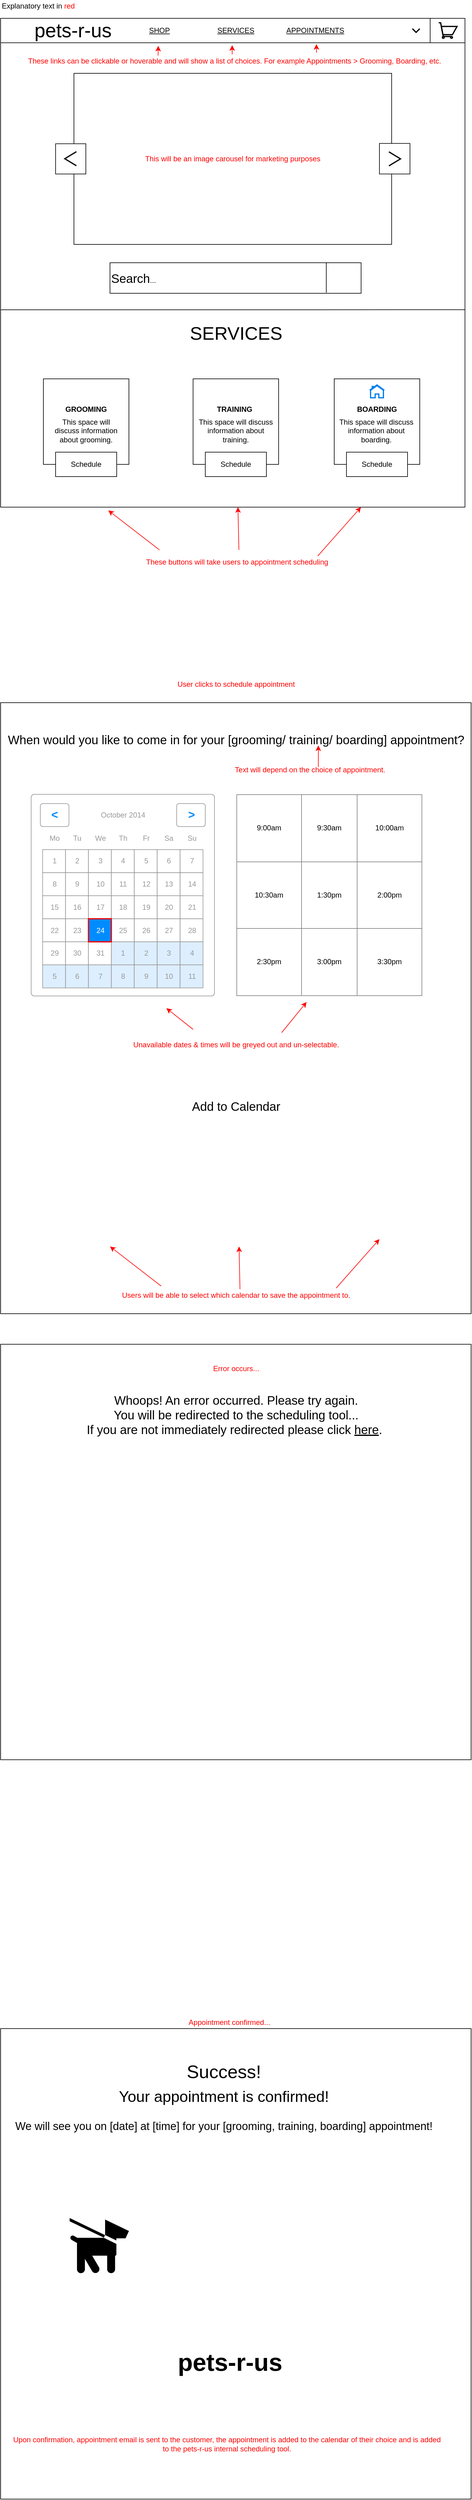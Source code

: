 <mxfile version="13.10.1" type="github">
  <diagram id="vqAz7mFe_bX8_XPS133d" name="Page-1">
    <mxGraphModel dx="1426" dy="794" grid="1" gridSize="10" guides="1" tooltips="1" connect="1" arrows="1" fold="1" page="1" pageScale="1" pageWidth="850" pageHeight="1100" math="0" shadow="0">
      <root>
        <mxCell id="0" />
        <mxCell id="1" parent="0" />
        <mxCell id="3avs3_zd8cKEyKvQoN6--27" value="" style="whiteSpace=wrap;html=1;aspect=fixed;" parent="1" vertex="1">
          <mxGeometry x="40" y="80" width="760" height="760" as="geometry" />
        </mxCell>
        <mxCell id="lcX1lfoyKaqcj_of0QZ5-1" value="&lt;font style=&quot;font-size: 32px&quot;&gt;&amp;nbsp; &amp;nbsp; &amp;nbsp; pets-r-us&lt;/font&gt;" style="rounded=0;whiteSpace=wrap;html=1;align=left;" parent="1" vertex="1">
          <mxGeometry x="40" y="40" width="760" height="40" as="geometry" />
        </mxCell>
        <mxCell id="lcX1lfoyKaqcj_of0QZ5-8" value="&lt;font style=&quot;font-size: 30px&quot;&gt;SERVICES&lt;/font&gt;" style="text;html=1;align=center;verticalAlign=middle;resizable=0;points=[];autosize=1;" parent="1" vertex="1">
          <mxGeometry x="339.5" y="540" width="170" height="30" as="geometry" />
        </mxCell>
        <mxCell id="3avs3_zd8cKEyKvQoN6--6" value="" style="shape=image;html=1;verticalAlign=top;verticalLabelPosition=bottom;labelBackgroundColor=#ffffff;imageAspect=0;aspect=fixed;image=https://cdn3.iconfinder.com/data/icons/fugue/icon_shadowless/user-silhouette.png" parent="1" vertex="1">
          <mxGeometry x="684" y="45" width="30" height="30" as="geometry" />
        </mxCell>
        <mxCell id="3avs3_zd8cKEyKvQoN6--7" value="" style="html=1;verticalLabelPosition=bottom;align=center;labelBackgroundColor=#ffffff;verticalAlign=top;strokeWidth=2;shadow=0;dashed=0;shape=mxgraph.ios7.icons.shopping_cart;" parent="1" vertex="1">
          <mxGeometry x="757" y="47.25" width="30" height="25.5" as="geometry" />
        </mxCell>
        <mxCell id="3avs3_zd8cKEyKvQoN6--8" value="" style="html=1;verticalLabelPosition=bottom;labelBackgroundColor=#ffffff;verticalAlign=top;shadow=0;dashed=0;strokeWidth=2;shape=mxgraph.ios7.misc.down;" parent="1" vertex="1">
          <mxGeometry x="714" y="57" width="12" height="6" as="geometry" />
        </mxCell>
        <mxCell id="3avs3_zd8cKEyKvQoN6--9" value="" style="endArrow=none;html=1;" parent="1" edge="1">
          <mxGeometry width="50" height="50" relative="1" as="geometry">
            <mxPoint x="743" y="80" as="sourcePoint" />
            <mxPoint x="743" y="40" as="targetPoint" />
          </mxGeometry>
        </mxCell>
        <mxCell id="3avs3_zd8cKEyKvQoN6--38" value="&lt;font color=&quot;#ff0000&quot;&gt;These links can be clickable or hoverable and will show a list of choices. For example Appointments &amp;gt; Grooming, Boarding, etc.&lt;/font&gt;" style="text;html=1;strokeColor=none;fillColor=none;align=center;verticalAlign=middle;whiteSpace=wrap;rounded=0;" parent="1" vertex="1">
          <mxGeometry x="73" y="100" width="700" height="20" as="geometry" />
        </mxCell>
        <mxCell id="3avs3_zd8cKEyKvQoN6--41" value="" style="endArrow=classic;html=1;strokeColor=#FF0000;entryX=0.68;entryY=-0.005;entryDx=0;entryDy=0;entryPerimeter=0;" parent="1" edge="1">
          <mxGeometry width="50" height="50" relative="1" as="geometry">
            <mxPoint x="557" y="96" as="sourcePoint" />
            <mxPoint x="556.8" y="82.2" as="targetPoint" />
          </mxGeometry>
        </mxCell>
        <mxCell id="3avs3_zd8cKEyKvQoN6--42" value="" style="endArrow=classic;html=1;strokeColor=#FF0000;" parent="1" edge="1">
          <mxGeometry width="50" height="50" relative="1" as="geometry">
            <mxPoint x="419" y="99" as="sourcePoint" />
            <mxPoint x="419" y="84" as="targetPoint" />
          </mxGeometry>
        </mxCell>
        <mxCell id="3avs3_zd8cKEyKvQoN6--43" value="Explanatory text in &lt;font color=&quot;#ff0000&quot;&gt;red&lt;/font&gt;" style="text;html=1;align=left;verticalAlign=middle;resizable=0;points=[];autosize=1;" parent="1" vertex="1">
          <mxGeometry x="40" y="10" width="130" height="20" as="geometry" />
        </mxCell>
        <mxCell id="3avs3_zd8cKEyKvQoN6--45" value="" style="endArrow=classic;html=1;strokeColor=#FF0000;exitX=0.151;exitY=-0.2;exitDx=0;exitDy=0;exitPerimeter=0;entryX=0.183;entryY=0;entryDx=0;entryDy=0;entryPerimeter=0;" parent="1" edge="1">
          <mxGeometry width="50" height="50" relative="1" as="geometry">
            <mxPoint x="297.7" y="101" as="sourcePoint" />
            <mxPoint x="298.08" y="85" as="targetPoint" />
          </mxGeometry>
        </mxCell>
        <mxCell id="3avs3_zd8cKEyKvQoN6--46" value="&lt;font color=&quot;#ff0000&quot;&gt;These buttons will take users to appointment scheduling&lt;/font&gt;" style="text;html=1;align=left;verticalAlign=middle;resizable=0;points=[];autosize=1;" parent="1" vertex="1">
          <mxGeometry x="276" y="920" width="310" height="20" as="geometry" />
        </mxCell>
        <mxCell id="3avs3_zd8cKEyKvQoN6--47" value="" style="endArrow=classic;html=1;strokeColor=#FF0000;entryX=0.776;entryY=1;entryDx=0;entryDy=0;entryPerimeter=0;" parent="1" target="3avs3_zd8cKEyKvQoN6--27" edge="1">
          <mxGeometry width="50" height="50" relative="1" as="geometry">
            <mxPoint x="559" y="920" as="sourcePoint" />
            <mxPoint x="610" y="870" as="targetPoint" />
          </mxGeometry>
        </mxCell>
        <mxCell id="3avs3_zd8cKEyKvQoN6--48" value="" style="endArrow=classic;html=1;strokeColor=#FF0000;" parent="1" target="3avs3_zd8cKEyKvQoN6--27" edge="1">
          <mxGeometry width="50" height="50" relative="1" as="geometry">
            <mxPoint x="430" y="910" as="sourcePoint" />
            <mxPoint x="480" y="860" as="targetPoint" />
          </mxGeometry>
        </mxCell>
        <mxCell id="3avs3_zd8cKEyKvQoN6--49" value="" style="endArrow=classic;html=1;strokeColor=#FF0000;entryX=0.232;entryY=1.007;entryDx=0;entryDy=0;entryPerimeter=0;" parent="1" target="3avs3_zd8cKEyKvQoN6--27" edge="1">
          <mxGeometry width="50" height="50" relative="1" as="geometry">
            <mxPoint x="300" y="910" as="sourcePoint" />
            <mxPoint x="250" y="880" as="targetPoint" />
          </mxGeometry>
        </mxCell>
        <mxCell id="o10lMuYCQR1ptEmExMKJ-1" value="&lt;u&gt;SHOP&lt;/u&gt;" style="text;html=1;strokeColor=none;fillColor=none;align=center;verticalAlign=middle;whiteSpace=wrap;rounded=0;" parent="1" vertex="1">
          <mxGeometry x="280" y="50" width="40" height="20" as="geometry" />
        </mxCell>
        <mxCell id="o10lMuYCQR1ptEmExMKJ-2" value="&lt;u&gt;SERVICES&lt;/u&gt;" style="text;html=1;strokeColor=none;fillColor=none;align=center;verticalAlign=middle;whiteSpace=wrap;rounded=0;" parent="1" vertex="1">
          <mxGeometry x="405" y="50" width="40" height="20" as="geometry" />
        </mxCell>
        <mxCell id="o10lMuYCQR1ptEmExMKJ-3" value="&lt;u&gt;APPOINTMENTS&lt;/u&gt;" style="text;html=1;strokeColor=none;fillColor=none;align=center;verticalAlign=middle;whiteSpace=wrap;rounded=0;" parent="1" vertex="1">
          <mxGeometry x="535" y="50" width="40" height="20" as="geometry" />
        </mxCell>
        <mxCell id="o10lMuYCQR1ptEmExMKJ-4" value="&lt;font color=&quot;#ff0000&quot;&gt;This will be an image carousel for marketing purposes&lt;/font&gt;" style="rounded=0;whiteSpace=wrap;html=1;strokeColor=#000000;" parent="1" vertex="1">
          <mxGeometry x="160" y="130" width="520" height="280" as="geometry" />
        </mxCell>
        <mxCell id="o10lMuYCQR1ptEmExMKJ-5" value="" style="whiteSpace=wrap;html=1;aspect=fixed;strokeColor=#000000;" parent="1" vertex="1">
          <mxGeometry x="130" y="245.25" width="49.5" height="49.5" as="geometry" />
        </mxCell>
        <mxCell id="o10lMuYCQR1ptEmExMKJ-6" value="" style="whiteSpace=wrap;html=1;aspect=fixed;strokeColor=#000000;" parent="1" vertex="1">
          <mxGeometry x="660" y="244.75" width="50" height="50" as="geometry" />
        </mxCell>
        <mxCell id="o10lMuYCQR1ptEmExMKJ-7" value="" style="html=1;verticalLabelPosition=bottom;labelBackgroundColor=#ffffff;verticalAlign=top;shadow=0;dashed=0;strokeWidth=2;shape=mxgraph.ios7.misc.down;direction=south;" parent="1" vertex="1">
          <mxGeometry x="145" y="258.25" width="19" height="23" as="geometry" />
        </mxCell>
        <mxCell id="o10lMuYCQR1ptEmExMKJ-8" value="" style="html=1;verticalLabelPosition=bottom;labelBackgroundColor=#ffffff;verticalAlign=top;shadow=0;dashed=0;strokeWidth=2;shape=mxgraph.ios7.misc.down;direction=north;" parent="1" vertex="1">
          <mxGeometry x="675.5" y="258.5" width="19" height="23" as="geometry" />
        </mxCell>
        <mxCell id="o10lMuYCQR1ptEmExMKJ-9" value="&lt;font style=&quot;font-size: 20px&quot;&gt;Search&lt;/font&gt;..." style="rounded=0;whiteSpace=wrap;html=1;strokeColor=#000000;align=left;" parent="1" vertex="1">
          <mxGeometry x="219" y="440" width="411" height="50" as="geometry" />
        </mxCell>
        <mxCell id="o10lMuYCQR1ptEmExMKJ-10" value="" style="shape=image;html=1;verticalAlign=top;verticalLabelPosition=bottom;labelBackgroundColor=#ffffff;imageAspect=0;aspect=fixed;image=https://cdn1.iconfinder.com/data/icons/science-technology-outline-24-px/24/Magnifier_magnifying_glass_search_search_web_searching_glass-128.png;strokeColor=#000000;" parent="1" vertex="1">
          <mxGeometry x="580" y="441" width="48" height="48" as="geometry" />
        </mxCell>
        <mxCell id="o10lMuYCQR1ptEmExMKJ-11" value="" style="endArrow=none;html=1;" parent="1" edge="1">
          <mxGeometry width="50" height="50" relative="1" as="geometry">
            <mxPoint x="573" y="489" as="sourcePoint" />
            <mxPoint x="573" y="440" as="targetPoint" />
          </mxGeometry>
        </mxCell>
        <mxCell id="o10lMuYCQR1ptEmExMKJ-12" value="" style="endArrow=none;html=1;strokeColor=#000000;entryX=1;entryY=0.592;entryDx=0;entryDy=0;entryPerimeter=0;" parent="1" edge="1">
          <mxGeometry width="50" height="50" relative="1" as="geometry">
            <mxPoint x="40" y="517" as="sourcePoint" />
            <mxPoint x="800" y="516.92" as="targetPoint" />
          </mxGeometry>
        </mxCell>
        <mxCell id="o10lMuYCQR1ptEmExMKJ-13" value="" style="whiteSpace=wrap;html=1;aspect=fixed;strokeColor=#000000;align=left;" parent="1" vertex="1">
          <mxGeometry x="110" y="630" width="140" height="140" as="geometry" />
        </mxCell>
        <mxCell id="o10lMuYCQR1ptEmExMKJ-14" value="&lt;span style=&quot;color: rgba(0 , 0 , 0 , 0) ; font-family: monospace ; font-size: 0px&quot;&gt;%3CmxGraphModel%3E%3Croot%3E%3CmxCell%20id%3D%220%22%2F%3E%3CmxCell%20id%3D%221%22%20parent%3D%220%22%2F%3E%3CmxCell%20id%3D%222%22%20value%3D%22This%20space%20will%20discuss%20information%20about%20grooming.%22%20style%3D%22text%3Bhtml%3D1%3BstrokeColor%3Dnone%3BfillColor%3Dnone%3Balign%3Dleft%3BverticalAlign%3Dmiddle%3BwhiteSpace%3Dwrap%3Brounded%3D0%3B%22%20vertex%3D%221%22%20parent%3D%221%22%3E%3CmxGeometry%20x%3D%22120%22%20y%3D%22690%22%20width%3D%22120%22%20height%3D%2250%22%20as%3D%22geometry%22%2F%3E%3C%2FmxCell%3E%3C%2Froot%3E%3C%2FmxGraphModel%3E&lt;/span&gt;" style="whiteSpace=wrap;html=1;aspect=fixed;strokeColor=#000000;" parent="1" vertex="1">
          <mxGeometry x="355" y="630" width="140" height="140" as="geometry" />
        </mxCell>
        <mxCell id="o10lMuYCQR1ptEmExMKJ-15" value="" style="whiteSpace=wrap;html=1;aspect=fixed;strokeColor=#000000;" parent="1" vertex="1">
          <mxGeometry x="586" y="630" width="140" height="140" as="geometry" />
        </mxCell>
        <mxCell id="o10lMuYCQR1ptEmExMKJ-16" value="Schedule" style="rounded=0;whiteSpace=wrap;html=1;strokeColor=#000000;" parent="1" vertex="1">
          <mxGeometry x="130" y="750" width="100" height="40" as="geometry" />
        </mxCell>
        <mxCell id="o10lMuYCQR1ptEmExMKJ-17" value="Schedule" style="rounded=0;whiteSpace=wrap;html=1;strokeColor=#000000;" parent="1" vertex="1">
          <mxGeometry x="375" y="750" width="100" height="40" as="geometry" />
        </mxCell>
        <mxCell id="o10lMuYCQR1ptEmExMKJ-18" value="Schedule" style="rounded=0;whiteSpace=wrap;html=1;strokeColor=#000000;" parent="1" vertex="1">
          <mxGeometry x="606" y="750" width="100" height="40" as="geometry" />
        </mxCell>
        <mxCell id="lcX1lfoyKaqcj_of0QZ5-4" value="" style="shape=image;html=1;verticalAlign=top;verticalLabelPosition=bottom;labelBackgroundColor=#ffffff;imageAspect=0;aspect=fixed;image=https://cdn4.iconfinder.com/data/icons/common-toolbar/36/Cut-2-128.png" parent="1" vertex="1">
          <mxGeometry x="165" y="640" width="30" height="30" as="geometry" />
        </mxCell>
        <mxCell id="o10lMuYCQR1ptEmExMKJ-19" value="&lt;b&gt;GROOMING&lt;/b&gt;" style="text;html=1;strokeColor=none;fillColor=none;align=center;verticalAlign=middle;whiteSpace=wrap;rounded=0;" parent="1" vertex="1">
          <mxGeometry x="160" y="670" width="40" height="20" as="geometry" />
        </mxCell>
        <mxCell id="o10lMuYCQR1ptEmExMKJ-20" value="This space will discuss information about grooming." style="text;html=1;strokeColor=none;fillColor=none;align=center;verticalAlign=middle;whiteSpace=wrap;rounded=0;" parent="1" vertex="1">
          <mxGeometry x="120" y="690" width="120" height="50" as="geometry" />
        </mxCell>
        <mxCell id="lcX1lfoyKaqcj_of0QZ5-5" value="" style="shape=image;html=1;verticalAlign=top;verticalLabelPosition=bottom;labelBackgroundColor=#ffffff;imageAspect=0;aspect=fixed;image=https://cdn4.iconfinder.com/data/icons/general-office/91/General_Office_06-128.png" parent="1" vertex="1">
          <mxGeometry x="410" y="640" width="30" height="30" as="geometry" />
        </mxCell>
        <mxCell id="o10lMuYCQR1ptEmExMKJ-21" value="&lt;b&gt;TRAINING&lt;/b&gt;" style="text;html=1;strokeColor=none;fillColor=none;align=center;verticalAlign=middle;whiteSpace=wrap;rounded=0;" parent="1" vertex="1">
          <mxGeometry x="403" y="670" width="40" height="20" as="geometry" />
        </mxCell>
        <mxCell id="o10lMuYCQR1ptEmExMKJ-22" value="&lt;span style=&quot;text-align: left&quot;&gt;This space will discuss information about training.&lt;/span&gt;" style="text;html=1;strokeColor=none;fillColor=none;align=center;verticalAlign=middle;whiteSpace=wrap;rounded=0;" parent="1" vertex="1">
          <mxGeometry x="360" y="690" width="130" height="50" as="geometry" />
        </mxCell>
        <mxCell id="lcX1lfoyKaqcj_of0QZ5-6" value="" style="html=1;verticalLabelPosition=bottom;align=center;labelBackgroundColor=#ffffff;verticalAlign=top;strokeWidth=2;strokeColor=#0080F0;shadow=0;dashed=0;shape=mxgraph.ios7.icons.home;" parent="1" vertex="1">
          <mxGeometry x="644" y="640" width="24" height="21" as="geometry" />
        </mxCell>
        <mxCell id="o10lMuYCQR1ptEmExMKJ-23" value="&lt;b&gt;BOARDING&lt;/b&gt;" style="text;html=1;strokeColor=none;fillColor=none;align=center;verticalAlign=middle;whiteSpace=wrap;rounded=0;" parent="1" vertex="1">
          <mxGeometry x="635.5" y="670" width="40" height="20" as="geometry" />
        </mxCell>
        <mxCell id="o10lMuYCQR1ptEmExMKJ-24" value="&lt;span style=&quot;text-align: left&quot;&gt;This space will discuss information about boarding.&lt;/span&gt;" style="text;html=1;strokeColor=none;fillColor=none;align=center;verticalAlign=middle;whiteSpace=wrap;rounded=0;" parent="1" vertex="1">
          <mxGeometry x="590" y="690" width="130" height="50" as="geometry" />
        </mxCell>
        <mxCell id="95NdMhcnDPLf_UJRI52Z-2" value="" style="whiteSpace=wrap;html=1;" parent="1" vertex="1">
          <mxGeometry x="40" y="1160" width="770" height="1000" as="geometry" />
        </mxCell>
        <mxCell id="95NdMhcnDPLf_UJRI52Z-3" value="&lt;span style=&quot;color: rgb(255 , 0 , 0)&quot;&gt;User clicks to schedule appointment&lt;/span&gt;" style="text;html=1;align=center;verticalAlign=middle;resizable=0;points=[];autosize=1;" parent="1" vertex="1">
          <mxGeometry x="320" y="1120" width="210" height="20" as="geometry" />
        </mxCell>
        <mxCell id="95NdMhcnDPLf_UJRI52Z-4" value="&lt;span style=&quot;font-size: 20px&quot;&gt;When would you like to come in for your [grooming/ training/ boarding] appointment?&lt;/span&gt;" style="text;html=1;align=center;verticalAlign=middle;resizable=0;points=[];autosize=1;" parent="1" vertex="1">
          <mxGeometry x="45" y="1210" width="760" height="20" as="geometry" />
        </mxCell>
        <mxCell id="95NdMhcnDPLf_UJRI52Z-5" value="" style="strokeWidth=1;shadow=0;dashed=0;align=center;html=1;shape=mxgraph.mockup.forms.rrect;rSize=5;strokeColor=#999999;fillColor=#ffffff;" parent="1" vertex="1">
          <mxGeometry x="90" y="1310" width="300" height="330" as="geometry" />
        </mxCell>
        <mxCell id="95NdMhcnDPLf_UJRI52Z-6" value="October 2014" style="strokeWidth=1;shadow=0;dashed=0;align=center;html=1;shape=mxgraph.mockup.forms.anchor;fontColor=#999999;" parent="95NdMhcnDPLf_UJRI52Z-5" vertex="1">
          <mxGeometry x="56.25" y="15.086" width="187.5" height="37.714" as="geometry" />
        </mxCell>
        <mxCell id="95NdMhcnDPLf_UJRI52Z-7" value="&lt;" style="strokeWidth=1;shadow=0;dashed=0;align=center;html=1;shape=mxgraph.mockup.forms.rrect;rSize=4;strokeColor=#999999;fontColor=#008cff;fontSize=19;fontStyle=1;" parent="95NdMhcnDPLf_UJRI52Z-5" vertex="1">
          <mxGeometry x="15" y="15.086" width="46.875" height="37.714" as="geometry" />
        </mxCell>
        <mxCell id="95NdMhcnDPLf_UJRI52Z-8" value="&gt;" style="strokeWidth=1;shadow=0;dashed=0;align=center;html=1;shape=mxgraph.mockup.forms.rrect;rSize=4;strokeColor=#999999;fontColor=#008cff;fontSize=19;fontStyle=1;" parent="95NdMhcnDPLf_UJRI52Z-5" vertex="1">
          <mxGeometry x="238.125" y="15.086" width="46.875" height="37.714" as="geometry" />
        </mxCell>
        <mxCell id="95NdMhcnDPLf_UJRI52Z-9" value="Mo" style="strokeWidth=1;shadow=0;dashed=0;align=center;html=1;shape=mxgraph.mockup.forms.anchor;fontColor=#999999;" parent="95NdMhcnDPLf_UJRI52Z-5" vertex="1">
          <mxGeometry x="18.75" y="52.8" width="37.5" height="37.714" as="geometry" />
        </mxCell>
        <mxCell id="95NdMhcnDPLf_UJRI52Z-10" value="Tu" style="strokeWidth=1;shadow=0;dashed=0;align=center;html=1;shape=mxgraph.mockup.forms.anchor;fontColor=#999999;" parent="95NdMhcnDPLf_UJRI52Z-5" vertex="1">
          <mxGeometry x="56.25" y="52.8" width="37.5" height="37.714" as="geometry" />
        </mxCell>
        <mxCell id="95NdMhcnDPLf_UJRI52Z-11" value="We" style="strokeWidth=1;shadow=0;dashed=0;align=center;html=1;shape=mxgraph.mockup.forms.anchor;fontColor=#999999;" parent="95NdMhcnDPLf_UJRI52Z-5" vertex="1">
          <mxGeometry x="93.75" y="52.8" width="37.5" height="37.714" as="geometry" />
        </mxCell>
        <mxCell id="95NdMhcnDPLf_UJRI52Z-12" value="Th" style="strokeWidth=1;shadow=0;dashed=0;align=center;html=1;shape=mxgraph.mockup.forms.anchor;fontColor=#999999;" parent="95NdMhcnDPLf_UJRI52Z-5" vertex="1">
          <mxGeometry x="131.25" y="52.8" width="37.5" height="37.714" as="geometry" />
        </mxCell>
        <mxCell id="95NdMhcnDPLf_UJRI52Z-13" value="Fr" style="strokeWidth=1;shadow=0;dashed=0;align=center;html=1;shape=mxgraph.mockup.forms.anchor;fontColor=#999999;" parent="95NdMhcnDPLf_UJRI52Z-5" vertex="1">
          <mxGeometry x="168.75" y="52.8" width="37.5" height="37.714" as="geometry" />
        </mxCell>
        <mxCell id="95NdMhcnDPLf_UJRI52Z-14" value="Sa" style="strokeWidth=1;shadow=0;dashed=0;align=center;html=1;shape=mxgraph.mockup.forms.anchor;fontColor=#999999;" parent="95NdMhcnDPLf_UJRI52Z-5" vertex="1">
          <mxGeometry x="206.25" y="52.8" width="37.5" height="37.714" as="geometry" />
        </mxCell>
        <mxCell id="95NdMhcnDPLf_UJRI52Z-15" value="Su" style="strokeWidth=1;shadow=0;dashed=0;align=center;html=1;shape=mxgraph.mockup.forms.anchor;fontColor=#999999;" parent="95NdMhcnDPLf_UJRI52Z-5" vertex="1">
          <mxGeometry x="243.75" y="52.8" width="37.5" height="37.714" as="geometry" />
        </mxCell>
        <mxCell id="95NdMhcnDPLf_UJRI52Z-16" value="1" style="strokeWidth=1;shadow=0;dashed=0;align=center;html=1;shape=mxgraph.mockup.forms.rrect;rSize=0;strokeColor=#999999;fontColor=#999999;" parent="95NdMhcnDPLf_UJRI52Z-5" vertex="1">
          <mxGeometry x="18.75" y="90.514" width="37.5" height="37.714" as="geometry" />
        </mxCell>
        <mxCell id="95NdMhcnDPLf_UJRI52Z-17" value="2" style="strokeWidth=1;shadow=0;dashed=0;align=center;html=1;shape=mxgraph.mockup.forms.rrect;rSize=0;strokeColor=#999999;fontColor=#999999;" parent="95NdMhcnDPLf_UJRI52Z-5" vertex="1">
          <mxGeometry x="56.25" y="90.514" width="37.5" height="37.714" as="geometry" />
        </mxCell>
        <mxCell id="95NdMhcnDPLf_UJRI52Z-18" value="3" style="strokeWidth=1;shadow=0;dashed=0;align=center;html=1;shape=mxgraph.mockup.forms.rrect;rSize=0;strokeColor=#999999;fontColor=#999999;" parent="95NdMhcnDPLf_UJRI52Z-5" vertex="1">
          <mxGeometry x="93.75" y="90.514" width="37.5" height="37.714" as="geometry" />
        </mxCell>
        <mxCell id="95NdMhcnDPLf_UJRI52Z-19" value="4" style="strokeWidth=1;shadow=0;dashed=0;align=center;html=1;shape=mxgraph.mockup.forms.rrect;rSize=0;strokeColor=#999999;fontColor=#999999;" parent="95NdMhcnDPLf_UJRI52Z-5" vertex="1">
          <mxGeometry x="131.25" y="90.514" width="37.5" height="37.714" as="geometry" />
        </mxCell>
        <mxCell id="95NdMhcnDPLf_UJRI52Z-20" value="5" style="strokeWidth=1;shadow=0;dashed=0;align=center;html=1;shape=mxgraph.mockup.forms.rrect;rSize=0;strokeColor=#999999;fontColor=#999999;" parent="95NdMhcnDPLf_UJRI52Z-5" vertex="1">
          <mxGeometry x="168.75" y="90.514" width="37.5" height="37.714" as="geometry" />
        </mxCell>
        <mxCell id="95NdMhcnDPLf_UJRI52Z-21" value="6" style="strokeWidth=1;shadow=0;dashed=0;align=center;html=1;shape=mxgraph.mockup.forms.rrect;rSize=0;strokeColor=#999999;fontColor=#999999;" parent="95NdMhcnDPLf_UJRI52Z-5" vertex="1">
          <mxGeometry x="206.25" y="90.514" width="37.5" height="37.714" as="geometry" />
        </mxCell>
        <mxCell id="95NdMhcnDPLf_UJRI52Z-22" value="7" style="strokeWidth=1;shadow=0;dashed=0;align=center;html=1;shape=mxgraph.mockup.forms.rrect;rSize=0;strokeColor=#999999;fontColor=#999999;" parent="95NdMhcnDPLf_UJRI52Z-5" vertex="1">
          <mxGeometry x="243.75" y="90.514" width="37.5" height="37.714" as="geometry" />
        </mxCell>
        <mxCell id="95NdMhcnDPLf_UJRI52Z-23" value="8" style="strokeWidth=1;shadow=0;dashed=0;align=center;html=1;shape=mxgraph.mockup.forms.rrect;rSize=0;strokeColor=#999999;fontColor=#999999;" parent="95NdMhcnDPLf_UJRI52Z-5" vertex="1">
          <mxGeometry x="18.75" y="128.229" width="37.5" height="37.714" as="geometry" />
        </mxCell>
        <mxCell id="95NdMhcnDPLf_UJRI52Z-24" value="9" style="strokeWidth=1;shadow=0;dashed=0;align=center;html=1;shape=mxgraph.mockup.forms.rrect;rSize=0;strokeColor=#999999;fontColor=#999999;" parent="95NdMhcnDPLf_UJRI52Z-5" vertex="1">
          <mxGeometry x="56.25" y="128.229" width="37.5" height="37.714" as="geometry" />
        </mxCell>
        <mxCell id="95NdMhcnDPLf_UJRI52Z-25" value="10" style="strokeWidth=1;shadow=0;dashed=0;align=center;html=1;shape=mxgraph.mockup.forms.rrect;rSize=0;strokeColor=#999999;fontColor=#999999;" parent="95NdMhcnDPLf_UJRI52Z-5" vertex="1">
          <mxGeometry x="93.75" y="128.229" width="37.5" height="37.714" as="geometry" />
        </mxCell>
        <mxCell id="95NdMhcnDPLf_UJRI52Z-26" value="11" style="strokeWidth=1;shadow=0;dashed=0;align=center;html=1;shape=mxgraph.mockup.forms.rrect;rSize=0;strokeColor=#999999;fontColor=#999999;" parent="95NdMhcnDPLf_UJRI52Z-5" vertex="1">
          <mxGeometry x="131.25" y="128.229" width="37.5" height="37.714" as="geometry" />
        </mxCell>
        <mxCell id="95NdMhcnDPLf_UJRI52Z-27" value="12" style="strokeWidth=1;shadow=0;dashed=0;align=center;html=1;shape=mxgraph.mockup.forms.rrect;rSize=0;strokeColor=#999999;fontColor=#999999;" parent="95NdMhcnDPLf_UJRI52Z-5" vertex="1">
          <mxGeometry x="168.75" y="128.229" width="37.5" height="37.714" as="geometry" />
        </mxCell>
        <mxCell id="95NdMhcnDPLf_UJRI52Z-28" value="13" style="strokeWidth=1;shadow=0;dashed=0;align=center;html=1;shape=mxgraph.mockup.forms.rrect;rSize=0;strokeColor=#999999;fontColor=#999999;" parent="95NdMhcnDPLf_UJRI52Z-5" vertex="1">
          <mxGeometry x="206.25" y="128.229" width="37.5" height="37.714" as="geometry" />
        </mxCell>
        <mxCell id="95NdMhcnDPLf_UJRI52Z-29" value="14" style="strokeWidth=1;shadow=0;dashed=0;align=center;html=1;shape=mxgraph.mockup.forms.rrect;rSize=0;strokeColor=#999999;fontColor=#999999;" parent="95NdMhcnDPLf_UJRI52Z-5" vertex="1">
          <mxGeometry x="243.75" y="128.229" width="37.5" height="37.714" as="geometry" />
        </mxCell>
        <mxCell id="95NdMhcnDPLf_UJRI52Z-30" value="15" style="strokeWidth=1;shadow=0;dashed=0;align=center;html=1;shape=mxgraph.mockup.forms.rrect;rSize=0;strokeColor=#999999;fontColor=#999999;" parent="95NdMhcnDPLf_UJRI52Z-5" vertex="1">
          <mxGeometry x="18.75" y="165.943" width="37.5" height="37.714" as="geometry" />
        </mxCell>
        <mxCell id="95NdMhcnDPLf_UJRI52Z-31" value="16" style="strokeWidth=1;shadow=0;dashed=0;align=center;html=1;shape=mxgraph.mockup.forms.rrect;rSize=0;strokeColor=#999999;fontColor=#999999;" parent="95NdMhcnDPLf_UJRI52Z-5" vertex="1">
          <mxGeometry x="56.25" y="165.943" width="37.5" height="37.714" as="geometry" />
        </mxCell>
        <mxCell id="95NdMhcnDPLf_UJRI52Z-32" value="17" style="strokeWidth=1;shadow=0;dashed=0;align=center;html=1;shape=mxgraph.mockup.forms.rrect;rSize=0;strokeColor=#999999;fontColor=#999999;" parent="95NdMhcnDPLf_UJRI52Z-5" vertex="1">
          <mxGeometry x="93.75" y="165.943" width="37.5" height="37.714" as="geometry" />
        </mxCell>
        <mxCell id="95NdMhcnDPLf_UJRI52Z-33" value="18" style="strokeWidth=1;shadow=0;dashed=0;align=center;html=1;shape=mxgraph.mockup.forms.rrect;rSize=0;strokeColor=#999999;fontColor=#999999;" parent="95NdMhcnDPLf_UJRI52Z-5" vertex="1">
          <mxGeometry x="131.25" y="165.943" width="37.5" height="37.714" as="geometry" />
        </mxCell>
        <mxCell id="95NdMhcnDPLf_UJRI52Z-34" value="19" style="strokeWidth=1;shadow=0;dashed=0;align=center;html=1;shape=mxgraph.mockup.forms.rrect;rSize=0;strokeColor=#999999;fontColor=#999999;" parent="95NdMhcnDPLf_UJRI52Z-5" vertex="1">
          <mxGeometry x="168.75" y="165.943" width="37.5" height="37.714" as="geometry" />
        </mxCell>
        <mxCell id="95NdMhcnDPLf_UJRI52Z-35" value="20" style="strokeWidth=1;shadow=0;dashed=0;align=center;html=1;shape=mxgraph.mockup.forms.rrect;rSize=0;strokeColor=#999999;fontColor=#999999;" parent="95NdMhcnDPLf_UJRI52Z-5" vertex="1">
          <mxGeometry x="206.25" y="165.943" width="37.5" height="37.714" as="geometry" />
        </mxCell>
        <mxCell id="95NdMhcnDPLf_UJRI52Z-36" value="21" style="strokeWidth=1;shadow=0;dashed=0;align=center;html=1;shape=mxgraph.mockup.forms.rrect;rSize=0;strokeColor=#999999;fontColor=#999999;" parent="95NdMhcnDPLf_UJRI52Z-5" vertex="1">
          <mxGeometry x="243.75" y="165.943" width="37.5" height="37.714" as="geometry" />
        </mxCell>
        <mxCell id="95NdMhcnDPLf_UJRI52Z-37" value="22" style="strokeWidth=1;shadow=0;dashed=0;align=center;html=1;shape=mxgraph.mockup.forms.rrect;rSize=0;strokeColor=#999999;fontColor=#999999;" parent="95NdMhcnDPLf_UJRI52Z-5" vertex="1">
          <mxGeometry x="18.75" y="203.657" width="37.5" height="37.714" as="geometry" />
        </mxCell>
        <mxCell id="95NdMhcnDPLf_UJRI52Z-38" value="23" style="strokeWidth=1;shadow=0;dashed=0;align=center;html=1;shape=mxgraph.mockup.forms.rrect;rSize=0;strokeColor=#999999;fontColor=#999999;" parent="95NdMhcnDPLf_UJRI52Z-5" vertex="1">
          <mxGeometry x="56.25" y="203.657" width="37.5" height="37.714" as="geometry" />
        </mxCell>
        <mxCell id="95NdMhcnDPLf_UJRI52Z-39" value="25" style="strokeWidth=1;shadow=0;dashed=0;align=center;html=1;shape=mxgraph.mockup.forms.rrect;rSize=0;strokeColor=#999999;fontColor=#999999;" parent="95NdMhcnDPLf_UJRI52Z-5" vertex="1">
          <mxGeometry x="131.25" y="203.657" width="37.5" height="37.714" as="geometry" />
        </mxCell>
        <mxCell id="95NdMhcnDPLf_UJRI52Z-40" value="26" style="strokeWidth=1;shadow=0;dashed=0;align=center;html=1;shape=mxgraph.mockup.forms.rrect;rSize=0;strokeColor=#999999;fontColor=#999999;" parent="95NdMhcnDPLf_UJRI52Z-5" vertex="1">
          <mxGeometry x="168.75" y="203.657" width="37.5" height="37.714" as="geometry" />
        </mxCell>
        <mxCell id="95NdMhcnDPLf_UJRI52Z-41" value="27" style="strokeWidth=1;shadow=0;dashed=0;align=center;html=1;shape=mxgraph.mockup.forms.rrect;rSize=0;strokeColor=#999999;fontColor=#999999;" parent="95NdMhcnDPLf_UJRI52Z-5" vertex="1">
          <mxGeometry x="206.25" y="203.657" width="37.5" height="37.714" as="geometry" />
        </mxCell>
        <mxCell id="95NdMhcnDPLf_UJRI52Z-42" value="28" style="strokeWidth=1;shadow=0;dashed=0;align=center;html=1;shape=mxgraph.mockup.forms.rrect;rSize=0;strokeColor=#999999;fontColor=#999999;" parent="95NdMhcnDPLf_UJRI52Z-5" vertex="1">
          <mxGeometry x="243.75" y="203.657" width="37.5" height="37.714" as="geometry" />
        </mxCell>
        <mxCell id="95NdMhcnDPLf_UJRI52Z-43" value="29" style="strokeWidth=1;shadow=0;dashed=0;align=center;html=1;shape=mxgraph.mockup.forms.rrect;rSize=0;strokeColor=#999999;fontColor=#999999;" parent="95NdMhcnDPLf_UJRI52Z-5" vertex="1">
          <mxGeometry x="18.75" y="241.371" width="37.5" height="37.714" as="geometry" />
        </mxCell>
        <mxCell id="95NdMhcnDPLf_UJRI52Z-44" value="30" style="strokeWidth=1;shadow=0;dashed=0;align=center;html=1;shape=mxgraph.mockup.forms.rrect;rSize=0;strokeColor=#999999;fontColor=#999999;" parent="95NdMhcnDPLf_UJRI52Z-5" vertex="1">
          <mxGeometry x="56.25" y="241.371" width="37.5" height="37.714" as="geometry" />
        </mxCell>
        <mxCell id="95NdMhcnDPLf_UJRI52Z-45" value="31" style="strokeWidth=1;shadow=0;dashed=0;align=center;html=1;shape=mxgraph.mockup.forms.rrect;rSize=0;strokeColor=#999999;fontColor=#999999;" parent="95NdMhcnDPLf_UJRI52Z-5" vertex="1">
          <mxGeometry x="93.75" y="241.371" width="37.5" height="37.714" as="geometry" />
        </mxCell>
        <mxCell id="95NdMhcnDPLf_UJRI52Z-46" value="1" style="strokeWidth=1;shadow=0;dashed=0;align=center;html=1;shape=mxgraph.mockup.forms.rrect;rSize=0;strokeColor=#999999;fontColor=#999999;fillColor=#ddeeff;" parent="95NdMhcnDPLf_UJRI52Z-5" vertex="1">
          <mxGeometry x="131.25" y="241.371" width="37.5" height="37.714" as="geometry" />
        </mxCell>
        <mxCell id="95NdMhcnDPLf_UJRI52Z-47" value="2" style="strokeWidth=1;shadow=0;dashed=0;align=center;html=1;shape=mxgraph.mockup.forms.rrect;rSize=0;strokeColor=#999999;fontColor=#999999;fillColor=#ddeeff;" parent="95NdMhcnDPLf_UJRI52Z-5" vertex="1">
          <mxGeometry x="168.75" y="241.371" width="37.5" height="37.714" as="geometry" />
        </mxCell>
        <mxCell id="95NdMhcnDPLf_UJRI52Z-48" value="3" style="strokeWidth=1;shadow=0;dashed=0;align=center;html=1;shape=mxgraph.mockup.forms.rrect;rSize=0;strokeColor=#999999;fontColor=#999999;fillColor=#ddeeff;" parent="95NdMhcnDPLf_UJRI52Z-5" vertex="1">
          <mxGeometry x="206.25" y="241.371" width="37.5" height="37.714" as="geometry" />
        </mxCell>
        <mxCell id="95NdMhcnDPLf_UJRI52Z-49" value="4" style="strokeWidth=1;shadow=0;dashed=0;align=center;html=1;shape=mxgraph.mockup.forms.rrect;rSize=0;strokeColor=#999999;fontColor=#999999;fillColor=#ddeeff;" parent="95NdMhcnDPLf_UJRI52Z-5" vertex="1">
          <mxGeometry x="243.75" y="241.371" width="37.5" height="37.714" as="geometry" />
        </mxCell>
        <mxCell id="95NdMhcnDPLf_UJRI52Z-50" value="5" style="strokeWidth=1;shadow=0;dashed=0;align=center;html=1;shape=mxgraph.mockup.forms.rrect;rSize=0;strokeColor=#999999;fontColor=#999999;fillColor=#ddeeff;" parent="95NdMhcnDPLf_UJRI52Z-5" vertex="1">
          <mxGeometry x="18.75" y="279.086" width="37.5" height="37.714" as="geometry" />
        </mxCell>
        <mxCell id="95NdMhcnDPLf_UJRI52Z-51" value="6" style="strokeWidth=1;shadow=0;dashed=0;align=center;html=1;shape=mxgraph.mockup.forms.rrect;rSize=0;strokeColor=#999999;fontColor=#999999;fillColor=#ddeeff;" parent="95NdMhcnDPLf_UJRI52Z-5" vertex="1">
          <mxGeometry x="56.25" y="279.086" width="37.5" height="37.714" as="geometry" />
        </mxCell>
        <mxCell id="95NdMhcnDPLf_UJRI52Z-52" value="7" style="strokeWidth=1;shadow=0;dashed=0;align=center;html=1;shape=mxgraph.mockup.forms.rrect;rSize=0;strokeColor=#999999;fontColor=#999999;fillColor=#ddeeff;" parent="95NdMhcnDPLf_UJRI52Z-5" vertex="1">
          <mxGeometry x="93.75" y="279.086" width="37.5" height="37.714" as="geometry" />
        </mxCell>
        <mxCell id="95NdMhcnDPLf_UJRI52Z-53" value="8" style="strokeWidth=1;shadow=0;dashed=0;align=center;html=1;shape=mxgraph.mockup.forms.rrect;rSize=0;strokeColor=#999999;fontColor=#999999;fillColor=#ddeeff;" parent="95NdMhcnDPLf_UJRI52Z-5" vertex="1">
          <mxGeometry x="131.25" y="279.086" width="37.5" height="37.714" as="geometry" />
        </mxCell>
        <mxCell id="95NdMhcnDPLf_UJRI52Z-54" value="9" style="strokeWidth=1;shadow=0;dashed=0;align=center;html=1;shape=mxgraph.mockup.forms.rrect;rSize=0;strokeColor=#999999;fontColor=#999999;fillColor=#ddeeff;" parent="95NdMhcnDPLf_UJRI52Z-5" vertex="1">
          <mxGeometry x="168.75" y="279.086" width="37.5" height="37.714" as="geometry" />
        </mxCell>
        <mxCell id="95NdMhcnDPLf_UJRI52Z-55" value="10" style="strokeWidth=1;shadow=0;dashed=0;align=center;html=1;shape=mxgraph.mockup.forms.rrect;rSize=0;strokeColor=#999999;fontColor=#999999;fillColor=#ddeeff;" parent="95NdMhcnDPLf_UJRI52Z-5" vertex="1">
          <mxGeometry x="206.25" y="279.086" width="37.5" height="37.714" as="geometry" />
        </mxCell>
        <mxCell id="95NdMhcnDPLf_UJRI52Z-56" value="11" style="strokeWidth=1;shadow=0;dashed=0;align=center;html=1;shape=mxgraph.mockup.forms.rrect;rSize=0;strokeColor=#999999;fontColor=#999999;fillColor=#ddeeff;" parent="95NdMhcnDPLf_UJRI52Z-5" vertex="1">
          <mxGeometry x="243.75" y="279.086" width="37.5" height="37.714" as="geometry" />
        </mxCell>
        <mxCell id="95NdMhcnDPLf_UJRI52Z-57" value="24" style="strokeWidth=1;shadow=0;dashed=0;align=center;html=1;shape=mxgraph.mockup.forms.rrect;rSize=0;strokeColor=#ff0000;fontColor=#ffffff;strokeWidth=2;fillColor=#008cff;" parent="95NdMhcnDPLf_UJRI52Z-5" vertex="1">
          <mxGeometry x="93.75" y="203.657" width="37.5" height="37.714" as="geometry" />
        </mxCell>
        <mxCell id="95NdMhcnDPLf_UJRI52Z-58" value="&lt;table border=&quot;1&quot; width=&quot;100%&quot; style=&quot;width: 100% ; height: 100% ; border-collapse: collapse&quot;&gt;&lt;tbody&gt;&lt;tr&gt;&lt;td align=&quot;center&quot;&gt;9:00am&lt;/td&gt;&lt;td align=&quot;center&quot;&gt;9:30am&lt;/td&gt;&lt;td align=&quot;center&quot;&gt;10:00am&lt;/td&gt;&lt;/tr&gt;&lt;tr&gt;&lt;td align=&quot;center&quot;&gt;10:30am&lt;/td&gt;&lt;td align=&quot;center&quot;&gt;1:30pm&lt;/td&gt;&lt;td align=&quot;center&quot;&gt;2:00pm&lt;/td&gt;&lt;/tr&gt;&lt;tr&gt;&lt;td align=&quot;center&quot;&gt;2:30pm&lt;/td&gt;&lt;td align=&quot;center&quot;&gt;3:00pm&lt;/td&gt;&lt;td align=&quot;center&quot;&gt;3:30pm&lt;/td&gt;&lt;/tr&gt;&lt;/tbody&gt;&lt;/table&gt;" style="text;html=1;strokeColor=none;fillColor=none;overflow=fill;" parent="1" vertex="1">
          <mxGeometry x="426" y="1310" width="304" height="330" as="geometry" />
        </mxCell>
        <mxCell id="95NdMhcnDPLf_UJRI52Z-59" value="&lt;span style=&quot;color: rgb(255 , 0 , 0) ; text-align: left&quot;&gt;Text will depend on the choice of appointment.&lt;/span&gt;" style="text;html=1;align=center;verticalAlign=middle;resizable=0;points=[];autosize=1;" parent="1" vertex="1">
          <mxGeometry x="415.5" y="1260" width="260" height="20" as="geometry" />
        </mxCell>
        <mxCell id="95NdMhcnDPLf_UJRI52Z-60" value="" style="endArrow=classic;html=1;strokeColor=#FF0000;" parent="1" edge="1">
          <mxGeometry width="50" height="50" relative="1" as="geometry">
            <mxPoint x="560" y="1250" as="sourcePoint" />
            <mxPoint x="560" y="1230" as="targetPoint" />
            <Array as="points">
              <mxPoint x="560" y="1270" />
            </Array>
          </mxGeometry>
        </mxCell>
        <mxCell id="95NdMhcnDPLf_UJRI52Z-61" value="&lt;span style=&quot;color: rgb(255 , 0 , 0)&quot;&gt;Unavailable dates &amp;amp; times will be greyed out and un-selectable.&lt;/span&gt;" style="text;html=1;align=center;verticalAlign=middle;resizable=0;points=[];autosize=1;" parent="1" vertex="1">
          <mxGeometry x="250" y="1710" width="350" height="20" as="geometry" />
        </mxCell>
        <mxCell id="95NdMhcnDPLf_UJRI52Z-62" value="" style="endArrow=classic;html=1;strokeColor=#FF0000;entryX=0.776;entryY=1;entryDx=0;entryDy=0;entryPerimeter=0;" parent="1" edge="1">
          <mxGeometry width="50" height="50" relative="1" as="geometry">
            <mxPoint x="500" y="1700" as="sourcePoint" />
            <mxPoint x="540.76" y="1650" as="targetPoint" />
          </mxGeometry>
        </mxCell>
        <mxCell id="95NdMhcnDPLf_UJRI52Z-63" value="" style="endArrow=classic;html=1;strokeColor=#FF0000;entryX=0.232;entryY=1.007;entryDx=0;entryDy=0;entryPerimeter=0;" parent="1" edge="1">
          <mxGeometry width="50" height="50" relative="1" as="geometry">
            <mxPoint x="355" y="1694.68" as="sourcePoint" />
            <mxPoint x="311.32" y="1660" as="targetPoint" />
          </mxGeometry>
        </mxCell>
        <mxCell id="95NdMhcnDPLf_UJRI52Z-64" value="&lt;font style=&quot;font-size: 20px&quot;&gt;Add to Calendar&lt;/font&gt;" style="text;html=1;align=center;verticalAlign=middle;resizable=0;points=[];autosize=1;" parent="1" vertex="1">
          <mxGeometry x="345" y="1810" width="160" height="20" as="geometry" />
        </mxCell>
        <mxCell id="95NdMhcnDPLf_UJRI52Z-65" value="" style="shape=image;html=1;verticalAlign=top;verticalLabelPosition=bottom;labelBackgroundColor=#ffffff;imageAspect=0;aspect=fixed;image=https://cdn2.iconfinder.com/data/icons/social-media-2259/512/calendar-128.png" parent="1" vertex="1">
          <mxGeometry x="100" y="1910" width="128" height="128" as="geometry" />
        </mxCell>
        <mxCell id="95NdMhcnDPLf_UJRI52Z-66" value="" style="shape=image;html=1;verticalAlign=top;verticalLabelPosition=bottom;labelBackgroundColor=#ffffff;imageAspect=0;aspect=fixed;image=https://cdn3.iconfinder.com/data/icons/office-flat-8/32/Calendar-128.png" parent="1" vertex="1">
          <mxGeometry x="361" y="1910" width="128" height="128" as="geometry" />
        </mxCell>
        <mxCell id="95NdMhcnDPLf_UJRI52Z-67" value="" style="shape=image;html=1;verticalAlign=top;verticalLabelPosition=bottom;labelBackgroundColor=#ffffff;imageAspect=0;aspect=fixed;image=https://cdn3.iconfinder.com/data/icons/prettyoffice/128/calendar.png" parent="1" vertex="1">
          <mxGeometry x="621" y="1910" width="128" height="128" as="geometry" />
        </mxCell>
        <mxCell id="95NdMhcnDPLf_UJRI52Z-68" value="&lt;font color=&quot;#ff0000&quot;&gt;Users will be able to select which calendar to save the appointment to.&lt;/font&gt;" style="text;html=1;align=center;verticalAlign=middle;resizable=0;points=[];autosize=1;" parent="1" vertex="1">
          <mxGeometry x="230" y="2120" width="390" height="20" as="geometry" />
        </mxCell>
        <mxCell id="95NdMhcnDPLf_UJRI52Z-69" value="" style="endArrow=classic;html=1;strokeColor=#FF0000;entryX=0.232;entryY=1.007;entryDx=0;entryDy=0;entryPerimeter=0;" parent="1" edge="1">
          <mxGeometry width="50" height="50" relative="1" as="geometry">
            <mxPoint x="302.68" y="2114.68" as="sourcePoint" />
            <mxPoint x="219.0" y="2050.0" as="targetPoint" />
          </mxGeometry>
        </mxCell>
        <mxCell id="95NdMhcnDPLf_UJRI52Z-71" value="" style="endArrow=classic;html=1;strokeColor=#FF0000;entryX=0.776;entryY=1;entryDx=0;entryDy=0;entryPerimeter=0;" parent="1" edge="1">
          <mxGeometry width="50" height="50" relative="1" as="geometry">
            <mxPoint x="589.24" y="2118" as="sourcePoint" />
            <mxPoint x="660.0" y="2038" as="targetPoint" />
          </mxGeometry>
        </mxCell>
        <mxCell id="95NdMhcnDPLf_UJRI52Z-72" value="" style="endArrow=classic;html=1;strokeColor=#FF0000;" parent="1" edge="1">
          <mxGeometry width="50" height="50" relative="1" as="geometry">
            <mxPoint x="431.78" y="2120" as="sourcePoint" />
            <mxPoint x="430.224" y="2050" as="targetPoint" />
          </mxGeometry>
        </mxCell>
        <mxCell id="qqFWU1NUbqJUNCH__CW0-1" value="" style="rounded=0;whiteSpace=wrap;html=1;" parent="1" vertex="1">
          <mxGeometry x="40" y="2210" width="770" height="680" as="geometry" />
        </mxCell>
        <mxCell id="qqFWU1NUbqJUNCH__CW0-2" value="&lt;font color=&quot;#ff0000&quot;&gt;Error occurs...&lt;/font&gt;" style="text;html=1;align=center;verticalAlign=middle;resizable=0;points=[];autosize=1;" parent="1" vertex="1">
          <mxGeometry x="380" y="2240" width="90" height="20" as="geometry" />
        </mxCell>
        <mxCell id="FExOvZQnk9Z97JW-Cjn9-1" value="&lt;font style=&quot;font-size: 20px&quot;&gt;Whoops! An error occurred. Please try again.&lt;br&gt;You will be redirected to the scheduling tool...&lt;br&gt;If you are not immediately redirected please click &lt;u&gt;here&lt;/u&gt;.&amp;nbsp;&lt;/font&gt;" style="text;html=1;align=center;verticalAlign=middle;resizable=0;points=[];autosize=1;" vertex="1" parent="1">
          <mxGeometry x="175" y="2300" width="500" height="50" as="geometry" />
        </mxCell>
        <mxCell id="FExOvZQnk9Z97JW-Cjn9-4" value="" style="shape=image;html=1;verticalAlign=top;verticalLabelPosition=bottom;labelBackgroundColor=#ffffff;imageAspect=0;aspect=fixed;image=https://cdn3.iconfinder.com/data/icons/ose/Help-and-Support.png" vertex="1" parent="1">
          <mxGeometry x="285" y="2415" width="270" height="270" as="geometry" />
        </mxCell>
        <mxCell id="FExOvZQnk9Z97JW-Cjn9-5" value="" style="whiteSpace=wrap;html=1;aspect=fixed;" vertex="1" parent="1">
          <mxGeometry x="40" y="3330" width="770" height="770" as="geometry" />
        </mxCell>
        <mxCell id="FExOvZQnk9Z97JW-Cjn9-6" value="&lt;font color=&quot;#ff0000&quot;&gt;Appointment confirmed...&lt;/font&gt;" style="text;html=1;align=center;verticalAlign=middle;resizable=0;points=[];autosize=1;" vertex="1" parent="1">
          <mxGeometry x="339" y="3310" width="150" height="20" as="geometry" />
        </mxCell>
        <mxCell id="FExOvZQnk9Z97JW-Cjn9-7" value="&lt;font style=&quot;font-size: 30px&quot;&gt;Success!&lt;/font&gt;" style="text;html=1;align=center;verticalAlign=middle;resizable=0;points=[];autosize=1;" vertex="1" parent="1">
          <mxGeometry x="335" y="3385" width="140" height="30" as="geometry" />
        </mxCell>
        <mxCell id="FExOvZQnk9Z97JW-Cjn9-8" value="&lt;font style=&quot;font-size: 25px&quot;&gt;Your appointment is confirmed!&lt;/font&gt;" style="text;html=1;align=center;verticalAlign=middle;resizable=0;points=[];autosize=1;" vertex="1" parent="1">
          <mxGeometry x="225" y="3430" width="360" height="20" as="geometry" />
        </mxCell>
        <mxCell id="FExOvZQnk9Z97JW-Cjn9-9" value="&lt;font style=&quot;font-size: 18px&quot;&gt;We will see you on [date] at [time] for your [grooming, training, boarding] appointment!&lt;/font&gt;" style="text;html=1;align=center;verticalAlign=middle;resizable=0;points=[];autosize=1;" vertex="1" parent="1">
          <mxGeometry x="55" y="3480" width="700" height="20" as="geometry" />
        </mxCell>
        <mxCell id="FExOvZQnk9Z97JW-Cjn9-11" value="" style="shape=image;html=1;verticalAlign=top;verticalLabelPosition=bottom;labelBackgroundColor=#ffffff;imageAspect=0;aspect=fixed;image=https://cdn3.iconfinder.com/data/icons/outline-amenities-icon-set/64/Dogs-128.png" vertex="1" parent="1">
          <mxGeometry x="356" y="3610" width="128" height="128" as="geometry" />
        </mxCell>
        <mxCell id="FExOvZQnk9Z97JW-Cjn9-12" value="" style="shape=image;html=1;verticalAlign=top;verticalLabelPosition=bottom;labelBackgroundColor=#ffffff;imageAspect=0;aspect=fixed;image=https://cdn3.iconfinder.com/data/icons/animals-105/150/icon_animal_cachorro-128.png" vertex="1" parent="1">
          <mxGeometry x="578" y="3621.5" width="128" height="128" as="geometry" />
        </mxCell>
        <mxCell id="FExOvZQnk9Z97JW-Cjn9-13" value="" style="shape=mxgraph.signs.animals.dog_on_leash;html=1;pointerEvents=1;fillColor=#000000;strokeColor=none;verticalLabelPosition=bottom;verticalAlign=top;align=center;" vertex="1" parent="1">
          <mxGeometry x="153" y="3640" width="97" height="91" as="geometry" />
        </mxCell>
        <mxCell id="FExOvZQnk9Z97JW-Cjn9-14" value="&lt;b&gt;&lt;font style=&quot;font-size: 40px&quot;&gt;pets-r-us&lt;/font&gt;&lt;/b&gt;" style="text;html=1;align=center;verticalAlign=middle;resizable=0;points=[];autosize=1;" vertex="1" parent="1">
          <mxGeometry x="320" y="3860" width="190" height="30" as="geometry" />
        </mxCell>
        <mxCell id="FExOvZQnk9Z97JW-Cjn9-15" value="&lt;font color=&quot;#ff0000&quot;&gt;Upon confirmation, appointment email is sent to the customer, the appointment is added to the calendar of their choice and is added&lt;br&gt;to the pets-r-us internal scheduling tool.&lt;/font&gt;" style="text;html=1;align=center;verticalAlign=middle;resizable=0;points=[];autosize=1;" vertex="1" parent="1">
          <mxGeometry x="50" y="3995" width="720" height="30" as="geometry" />
        </mxCell>
      </root>
    </mxGraphModel>
  </diagram>
</mxfile>
